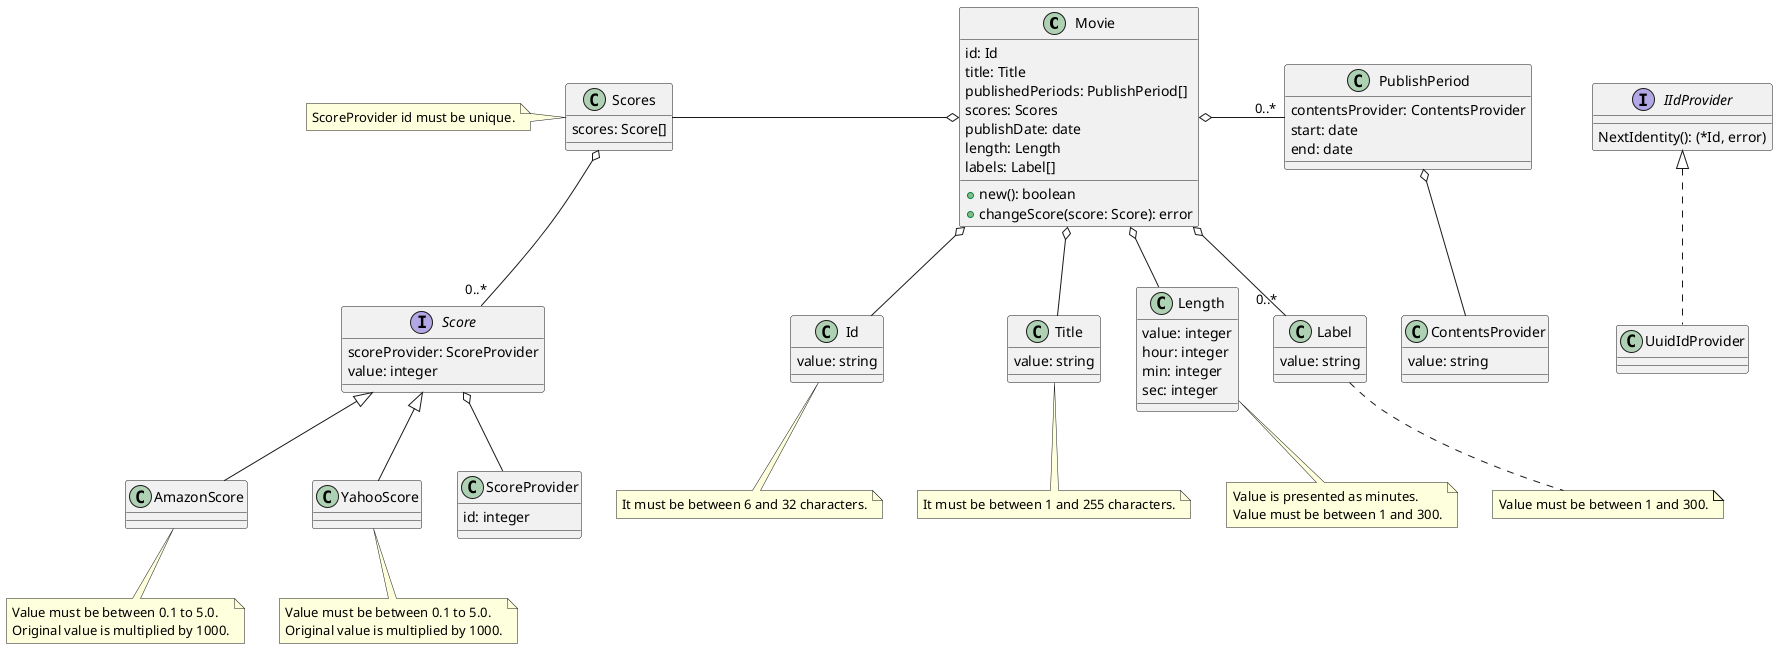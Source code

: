 @startuml

class Movie {
    id: Id
    title: Title
    publishedPeriods: PublishPeriod[]
    scores: Scores
    publishDate: date
    length: Length
    labels: Label[]

    +new(): boolean
    +changeScore(score: Score): error
}

class Scores {
    scores: Score[]
}

note left of Scores
    ScoreProvider id must be unique.
end note

class Id {
    value: string
}

note bottom of Id
    It must be between 6 and 32 characters.
end note

class Title {
    value: string
}

note bottom of Title
    It must be between 1 and 255 characters.
end note

class Length {
    value: integer
    hour: integer
    min: integer
    sec: integer
}

note bottom of Length
    Value is presented as minutes.
    Value must be between 1 and 300.
end note

class Label {
    value: string
}

note bottom of Label
    Value must be between 1 and 300.
end note

class PublishPeriod {
    contentsProvider: ContentsProvider
    start: date
    end: date
}

class ContentsProvider {
    value: string
}

interface Score {
    scoreProvider: ScoreProvider
    value: integer
}

class AmazonScore {
}

note bottom of AmazonScore
    Value must be between 0.1 to 5.0.
    Original value is multiplied by 1000.
end note

class YahooScore {
}

note bottom of YahooScore
    Value must be between 0.1 to 5.0.
    Original value is multiplied by 1000.
end note

class ScoreProvider {
    id: integer
}

interface IIdProvider {
    NextIdentity(): (*Id, error)
}

class UuidIdProvider {
}

Movie o-- Id
Movie o-- Title
Movie o-- Length
Movie o-right- "0..*" PublishPeriod
Movie o-- "0..*" Label
Movie o-left- Scores
Scores o-- "0..*" Score
Score o-- ScoreProvider
Score <|-- AmazonScore
Score <|-- YahooScore
PublishPeriod o-- ContentsProvider
IIdProvider <|.. UuidIdProvider

@enduml
